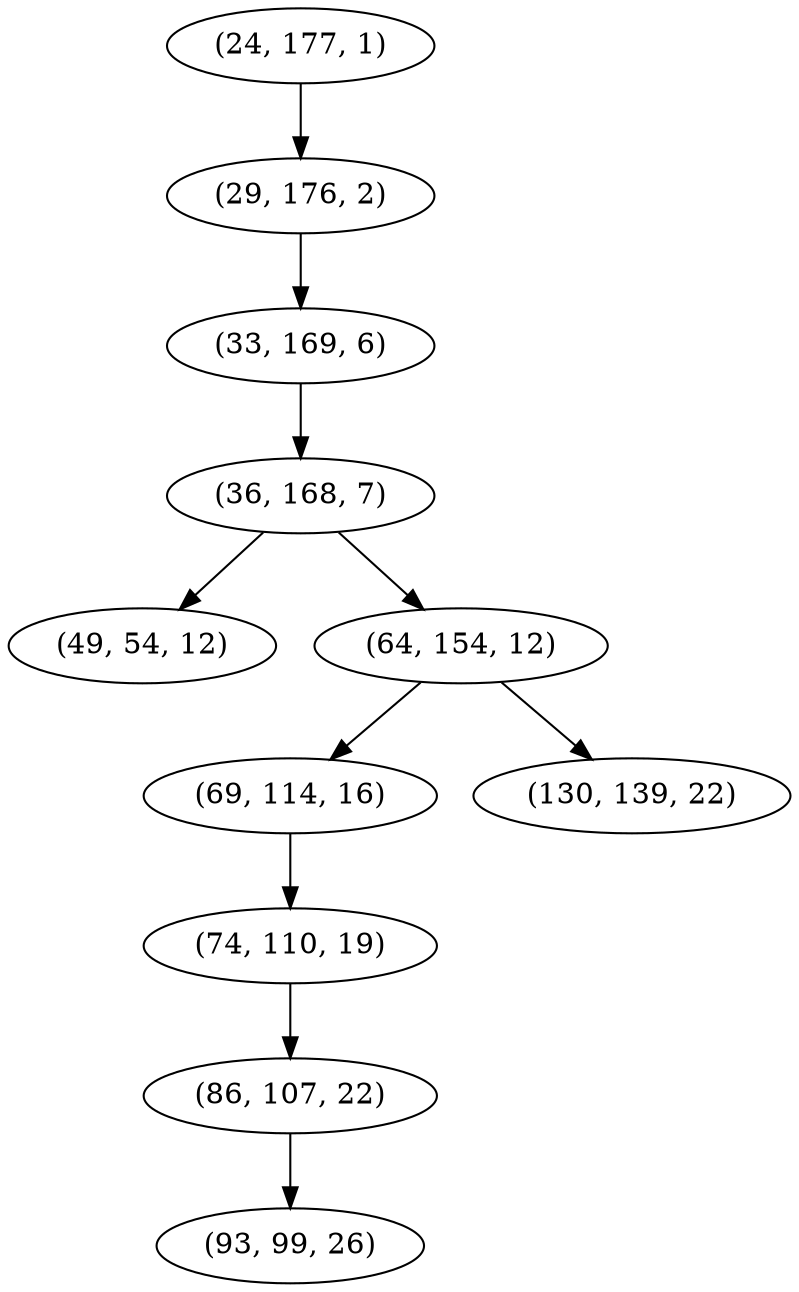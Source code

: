 digraph tree {
    "(24, 177, 1)";
    "(29, 176, 2)";
    "(33, 169, 6)";
    "(36, 168, 7)";
    "(49, 54, 12)";
    "(64, 154, 12)";
    "(69, 114, 16)";
    "(74, 110, 19)";
    "(86, 107, 22)";
    "(93, 99, 26)";
    "(130, 139, 22)";
    "(24, 177, 1)" -> "(29, 176, 2)";
    "(29, 176, 2)" -> "(33, 169, 6)";
    "(33, 169, 6)" -> "(36, 168, 7)";
    "(36, 168, 7)" -> "(49, 54, 12)";
    "(36, 168, 7)" -> "(64, 154, 12)";
    "(64, 154, 12)" -> "(69, 114, 16)";
    "(64, 154, 12)" -> "(130, 139, 22)";
    "(69, 114, 16)" -> "(74, 110, 19)";
    "(74, 110, 19)" -> "(86, 107, 22)";
    "(86, 107, 22)" -> "(93, 99, 26)";
}
